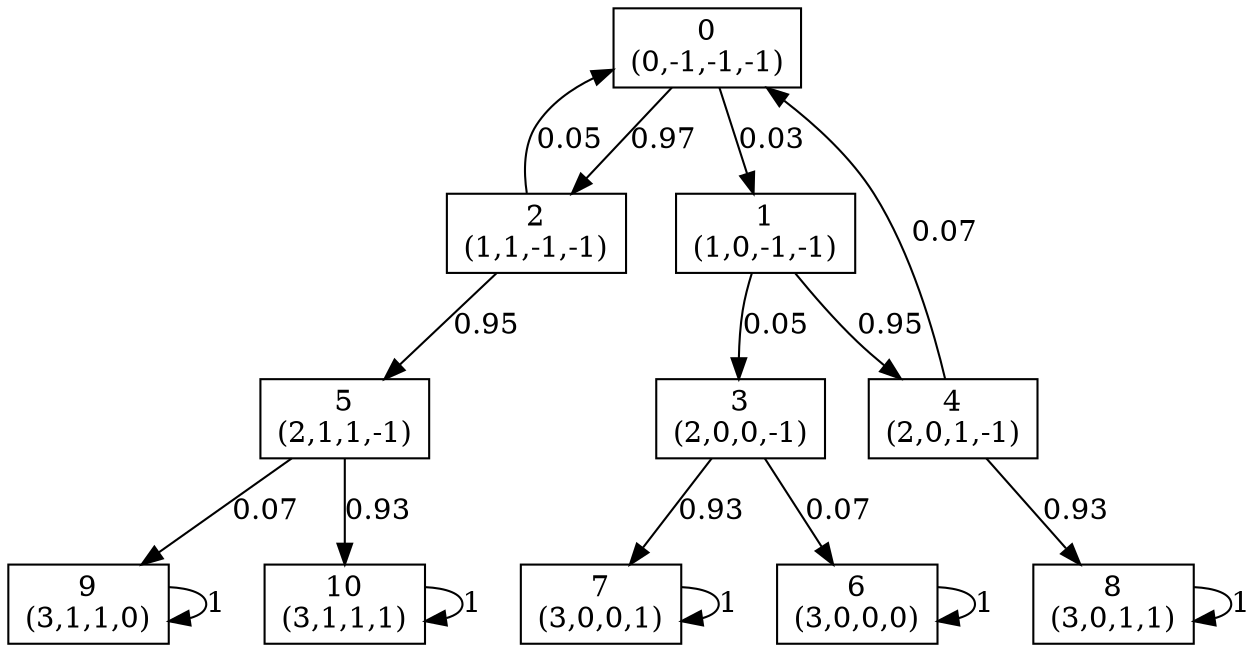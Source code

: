 digraph P {
node [shape=box];
0 -> 1 [ label="0.03" ];
0 -> 2 [ label="0.97" ];
1 -> 3 [ label="0.05" ];
1 -> 4 [ label="0.95" ];
2 -> 0 [ label="0.05" ];
2 -> 5 [ label="0.95" ];
3 -> 6 [ label="0.07" ];
3 -> 7 [ label="0.93" ];
4 -> 0 [ label="0.07" ];
4 -> 8 [ label="0.93" ];
5 -> 9 [ label="0.07" ];
5 -> 10 [ label="0.93" ];
6 -> 6 [ label="1" ];
7 -> 7 [ label="1" ];
8 -> 8 [ label="1" ];
9 -> 9 [ label="1" ];
10 -> 10 [ label="1" ];
0 [label="0\n(0,-1,-1,-1)"];
1 [label="1\n(1,0,-1,-1)"];
2 [label="2\n(1,1,-1,-1)"];
3 [label="3\n(2,0,0,-1)"];
4 [label="4\n(2,0,1,-1)"];
5 [label="5\n(2,1,1,-1)"];
6 [label="6\n(3,0,0,0)"];
7 [label="7\n(3,0,0,1)"];
8 [label="8\n(3,0,1,1)"];
9 [label="9\n(3,1,1,0)"];
10 [label="10\n(3,1,1,1)"];
}
